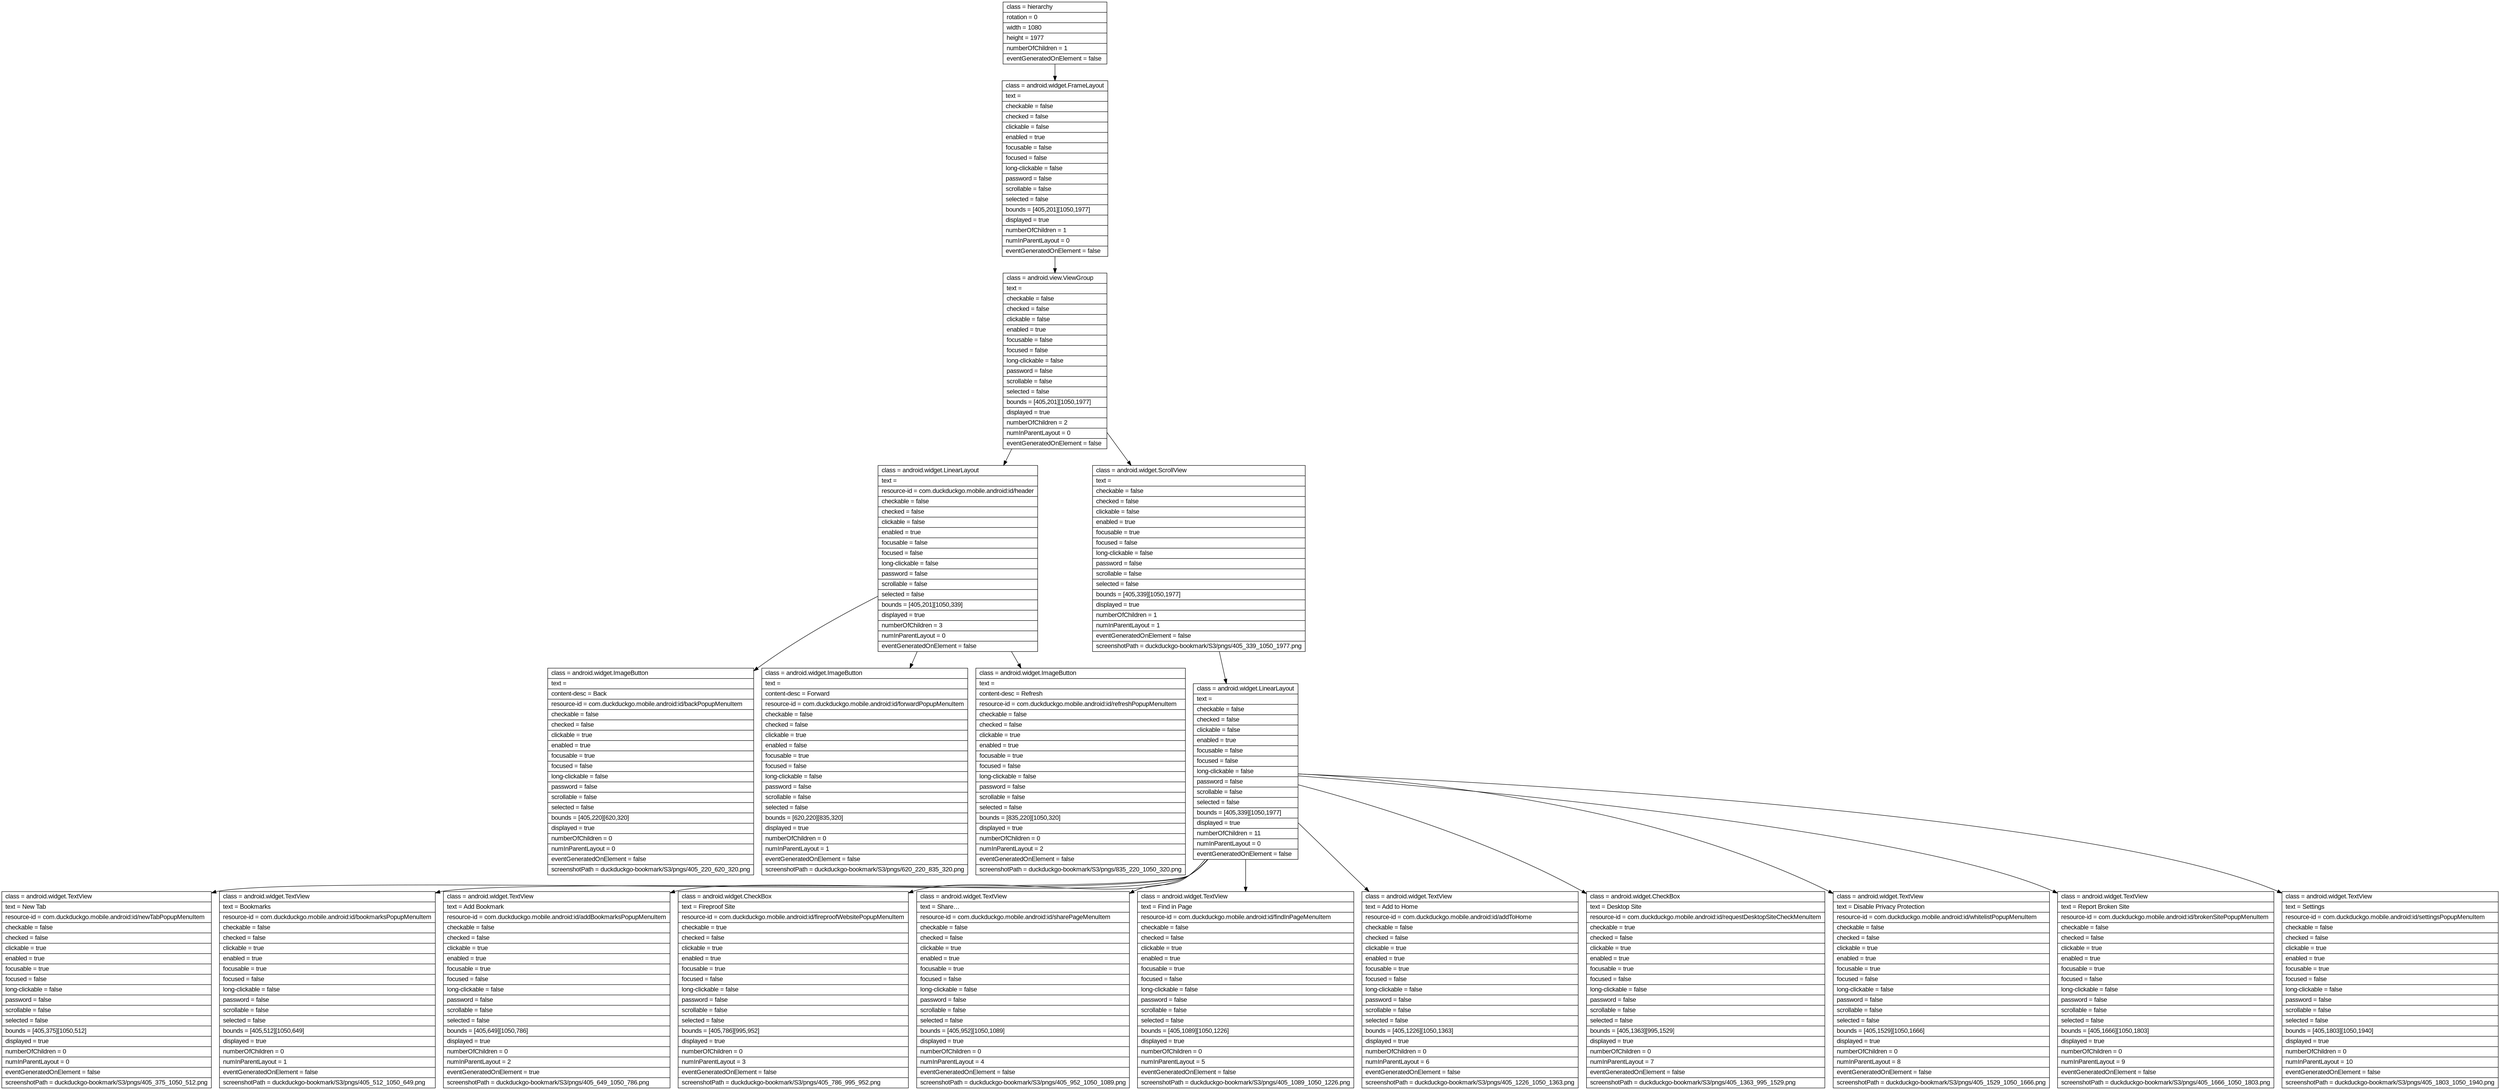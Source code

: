 digraph Layout {

	node [shape=record fontname=Arial];

	0	[label="{class = hierarchy\l|rotation = 0\l|width = 1080\l|height = 1977\l|numberOfChildren = 1\l|eventGeneratedOnElement = false \l}"]
	1	[label="{class = android.widget.FrameLayout\l|text = \l|checkable = false\l|checked = false\l|clickable = false\l|enabled = true\l|focusable = false\l|focused = false\l|long-clickable = false\l|password = false\l|scrollable = false\l|selected = false\l|bounds = [405,201][1050,1977]\l|displayed = true\l|numberOfChildren = 1\l|numInParentLayout = 0\l|eventGeneratedOnElement = false \l}"]
	2	[label="{class = android.view.ViewGroup\l|text = \l|checkable = false\l|checked = false\l|clickable = false\l|enabled = true\l|focusable = false\l|focused = false\l|long-clickable = false\l|password = false\l|scrollable = false\l|selected = false\l|bounds = [405,201][1050,1977]\l|displayed = true\l|numberOfChildren = 2\l|numInParentLayout = 0\l|eventGeneratedOnElement = false \l}"]
	3	[label="{class = android.widget.LinearLayout\l|text = \l|resource-id = com.duckduckgo.mobile.android:id/header\l|checkable = false\l|checked = false\l|clickable = false\l|enabled = true\l|focusable = false\l|focused = false\l|long-clickable = false\l|password = false\l|scrollable = false\l|selected = false\l|bounds = [405,201][1050,339]\l|displayed = true\l|numberOfChildren = 3\l|numInParentLayout = 0\l|eventGeneratedOnElement = false \l}"]
	4	[label="{class = android.widget.ScrollView\l|text = \l|checkable = false\l|checked = false\l|clickable = false\l|enabled = true\l|focusable = true\l|focused = false\l|long-clickable = false\l|password = false\l|scrollable = false\l|selected = false\l|bounds = [405,339][1050,1977]\l|displayed = true\l|numberOfChildren = 1\l|numInParentLayout = 1\l|eventGeneratedOnElement = false \l|screenshotPath = duckduckgo-bookmark/S3/pngs/405_339_1050_1977.png\l}"]
	5	[label="{class = android.widget.ImageButton\l|text = \l|content-desc = Back\l|resource-id = com.duckduckgo.mobile.android:id/backPopupMenuItem\l|checkable = false\l|checked = false\l|clickable = true\l|enabled = true\l|focusable = true\l|focused = false\l|long-clickable = false\l|password = false\l|scrollable = false\l|selected = false\l|bounds = [405,220][620,320]\l|displayed = true\l|numberOfChildren = 0\l|numInParentLayout = 0\l|eventGeneratedOnElement = false \l|screenshotPath = duckduckgo-bookmark/S3/pngs/405_220_620_320.png\l}"]
	6	[label="{class = android.widget.ImageButton\l|text = \l|content-desc = Forward\l|resource-id = com.duckduckgo.mobile.android:id/forwardPopupMenuItem\l|checkable = false\l|checked = false\l|clickable = true\l|enabled = false\l|focusable = true\l|focused = false\l|long-clickable = false\l|password = false\l|scrollable = false\l|selected = false\l|bounds = [620,220][835,320]\l|displayed = true\l|numberOfChildren = 0\l|numInParentLayout = 1\l|eventGeneratedOnElement = false \l|screenshotPath = duckduckgo-bookmark/S3/pngs/620_220_835_320.png\l}"]
	7	[label="{class = android.widget.ImageButton\l|text = \l|content-desc = Refresh\l|resource-id = com.duckduckgo.mobile.android:id/refreshPopupMenuItem\l|checkable = false\l|checked = false\l|clickable = true\l|enabled = true\l|focusable = true\l|focused = false\l|long-clickable = false\l|password = false\l|scrollable = false\l|selected = false\l|bounds = [835,220][1050,320]\l|displayed = true\l|numberOfChildren = 0\l|numInParentLayout = 2\l|eventGeneratedOnElement = false \l|screenshotPath = duckduckgo-bookmark/S3/pngs/835_220_1050_320.png\l}"]
	8	[label="{class = android.widget.LinearLayout\l|text = \l|checkable = false\l|checked = false\l|clickable = false\l|enabled = true\l|focusable = false\l|focused = false\l|long-clickable = false\l|password = false\l|scrollable = false\l|selected = false\l|bounds = [405,339][1050,1977]\l|displayed = true\l|numberOfChildren = 11\l|numInParentLayout = 0\l|eventGeneratedOnElement = false \l}"]
	9	[label="{class = android.widget.TextView\l|text = New Tab\l|resource-id = com.duckduckgo.mobile.android:id/newTabPopupMenuItem\l|checkable = false\l|checked = false\l|clickable = true\l|enabled = true\l|focusable = true\l|focused = false\l|long-clickable = false\l|password = false\l|scrollable = false\l|selected = false\l|bounds = [405,375][1050,512]\l|displayed = true\l|numberOfChildren = 0\l|numInParentLayout = 0\l|eventGeneratedOnElement = false \l|screenshotPath = duckduckgo-bookmark/S3/pngs/405_375_1050_512.png\l}"]
	10	[label="{class = android.widget.TextView\l|text = Bookmarks\l|resource-id = com.duckduckgo.mobile.android:id/bookmarksPopupMenuItem\l|checkable = false\l|checked = false\l|clickable = true\l|enabled = true\l|focusable = true\l|focused = false\l|long-clickable = false\l|password = false\l|scrollable = false\l|selected = false\l|bounds = [405,512][1050,649]\l|displayed = true\l|numberOfChildren = 0\l|numInParentLayout = 1\l|eventGeneratedOnElement = false \l|screenshotPath = duckduckgo-bookmark/S3/pngs/405_512_1050_649.png\l}"]
	11	[label="{class = android.widget.TextView\l|text = Add Bookmark\l|resource-id = com.duckduckgo.mobile.android:id/addBookmarksPopupMenuItem\l|checkable = false\l|checked = false\l|clickable = true\l|enabled = true\l|focusable = true\l|focused = false\l|long-clickable = false\l|password = false\l|scrollable = false\l|selected = false\l|bounds = [405,649][1050,786]\l|displayed = true\l|numberOfChildren = 0\l|numInParentLayout = 2\l|eventGeneratedOnElement = true \l|screenshotPath = duckduckgo-bookmark/S3/pngs/405_649_1050_786.png\l}"]
	12	[label="{class = android.widget.CheckBox\l|text = Fireproof Site\l|resource-id = com.duckduckgo.mobile.android:id/fireproofWebsitePopupMenuItem\l|checkable = true\l|checked = false\l|clickable = true\l|enabled = true\l|focusable = true\l|focused = false\l|long-clickable = false\l|password = false\l|scrollable = false\l|selected = false\l|bounds = [405,786][995,952]\l|displayed = true\l|numberOfChildren = 0\l|numInParentLayout = 3\l|eventGeneratedOnElement = false \l|screenshotPath = duckduckgo-bookmark/S3/pngs/405_786_995_952.png\l}"]
	13	[label="{class = android.widget.TextView\l|text = Share…\l|resource-id = com.duckduckgo.mobile.android:id/sharePageMenuItem\l|checkable = false\l|checked = false\l|clickable = true\l|enabled = true\l|focusable = true\l|focused = false\l|long-clickable = false\l|password = false\l|scrollable = false\l|selected = false\l|bounds = [405,952][1050,1089]\l|displayed = true\l|numberOfChildren = 0\l|numInParentLayout = 4\l|eventGeneratedOnElement = false \l|screenshotPath = duckduckgo-bookmark/S3/pngs/405_952_1050_1089.png\l}"]
	14	[label="{class = android.widget.TextView\l|text = Find in Page\l|resource-id = com.duckduckgo.mobile.android:id/findInPageMenuItem\l|checkable = false\l|checked = false\l|clickable = true\l|enabled = true\l|focusable = true\l|focused = false\l|long-clickable = false\l|password = false\l|scrollable = false\l|selected = false\l|bounds = [405,1089][1050,1226]\l|displayed = true\l|numberOfChildren = 0\l|numInParentLayout = 5\l|eventGeneratedOnElement = false \l|screenshotPath = duckduckgo-bookmark/S3/pngs/405_1089_1050_1226.png\l}"]
	15	[label="{class = android.widget.TextView\l|text = Add to Home\l|resource-id = com.duckduckgo.mobile.android:id/addToHome\l|checkable = false\l|checked = false\l|clickable = true\l|enabled = true\l|focusable = true\l|focused = false\l|long-clickable = false\l|password = false\l|scrollable = false\l|selected = false\l|bounds = [405,1226][1050,1363]\l|displayed = true\l|numberOfChildren = 0\l|numInParentLayout = 6\l|eventGeneratedOnElement = false \l|screenshotPath = duckduckgo-bookmark/S3/pngs/405_1226_1050_1363.png\l}"]
	16	[label="{class = android.widget.CheckBox\l|text = Desktop Site\l|resource-id = com.duckduckgo.mobile.android:id/requestDesktopSiteCheckMenuItem\l|checkable = true\l|checked = false\l|clickable = true\l|enabled = true\l|focusable = true\l|focused = false\l|long-clickable = false\l|password = false\l|scrollable = false\l|selected = false\l|bounds = [405,1363][995,1529]\l|displayed = true\l|numberOfChildren = 0\l|numInParentLayout = 7\l|eventGeneratedOnElement = false \l|screenshotPath = duckduckgo-bookmark/S3/pngs/405_1363_995_1529.png\l}"]
	17	[label="{class = android.widget.TextView\l|text = Disable Privacy Protection\l|resource-id = com.duckduckgo.mobile.android:id/whitelistPopupMenuItem\l|checkable = false\l|checked = false\l|clickable = true\l|enabled = true\l|focusable = true\l|focused = false\l|long-clickable = false\l|password = false\l|scrollable = false\l|selected = false\l|bounds = [405,1529][1050,1666]\l|displayed = true\l|numberOfChildren = 0\l|numInParentLayout = 8\l|eventGeneratedOnElement = false \l|screenshotPath = duckduckgo-bookmark/S3/pngs/405_1529_1050_1666.png\l}"]
	18	[label="{class = android.widget.TextView\l|text = Report Broken Site\l|resource-id = com.duckduckgo.mobile.android:id/brokenSitePopupMenuItem\l|checkable = false\l|checked = false\l|clickable = true\l|enabled = true\l|focusable = true\l|focused = false\l|long-clickable = false\l|password = false\l|scrollable = false\l|selected = false\l|bounds = [405,1666][1050,1803]\l|displayed = true\l|numberOfChildren = 0\l|numInParentLayout = 9\l|eventGeneratedOnElement = false \l|screenshotPath = duckduckgo-bookmark/S3/pngs/405_1666_1050_1803.png\l}"]
	19	[label="{class = android.widget.TextView\l|text = Settings\l|resource-id = com.duckduckgo.mobile.android:id/settingsPopupMenuItem\l|checkable = false\l|checked = false\l|clickable = true\l|enabled = true\l|focusable = true\l|focused = false\l|long-clickable = false\l|password = false\l|scrollable = false\l|selected = false\l|bounds = [405,1803][1050,1940]\l|displayed = true\l|numberOfChildren = 0\l|numInParentLayout = 10\l|eventGeneratedOnElement = false \l|screenshotPath = duckduckgo-bookmark/S3/pngs/405_1803_1050_1940.png\l}"]


	0 -> 1
	1 -> 2
	2 -> 3
	2 -> 4
	3 -> 5
	3 -> 6
	3 -> 7
	4 -> 8
	8 -> 9
	8 -> 10
	8 -> 11
	8 -> 12
	8 -> 13
	8 -> 14
	8 -> 15
	8 -> 16
	8 -> 17
	8 -> 18
	8 -> 19


}
